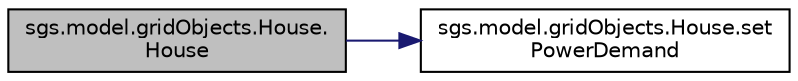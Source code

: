 digraph "sgs.model.gridObjects.House.House"
{
  edge [fontname="Helvetica",fontsize="10",labelfontname="Helvetica",labelfontsize="10"];
  node [fontname="Helvetica",fontsize="10",shape=record];
  rankdir="LR";
  Node1 [label="sgs.model.gridObjects.House.\lHouse",height=0.2,width=0.4,color="black", fillcolor="grey75", style="filled" fontcolor="black"];
  Node1 -> Node2 [color="midnightblue",fontsize="10",style="solid"];
  Node2 [label="sgs.model.gridObjects.House.set\lPowerDemand",height=0.2,width=0.4,color="black", fillcolor="white", style="filled",URL="$classsgs_1_1model_1_1grid_objects_1_1_house.html#af20ed64d0c86fde7745d45d209ba1244"];
}
